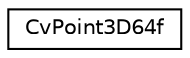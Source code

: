 digraph "Graphical Class Hierarchy"
{
 // LATEX_PDF_SIZE
  edge [fontname="Helvetica",fontsize="10",labelfontname="Helvetica",labelfontsize="10"];
  node [fontname="Helvetica",fontsize="10",shape=record];
  rankdir="LR";
  Node0 [label="CvPoint3D64f",height=0.2,width=0.4,color="black", fillcolor="white", style="filled",URL="$struct_cv_point3_d64f.html",tooltip=" "];
}
